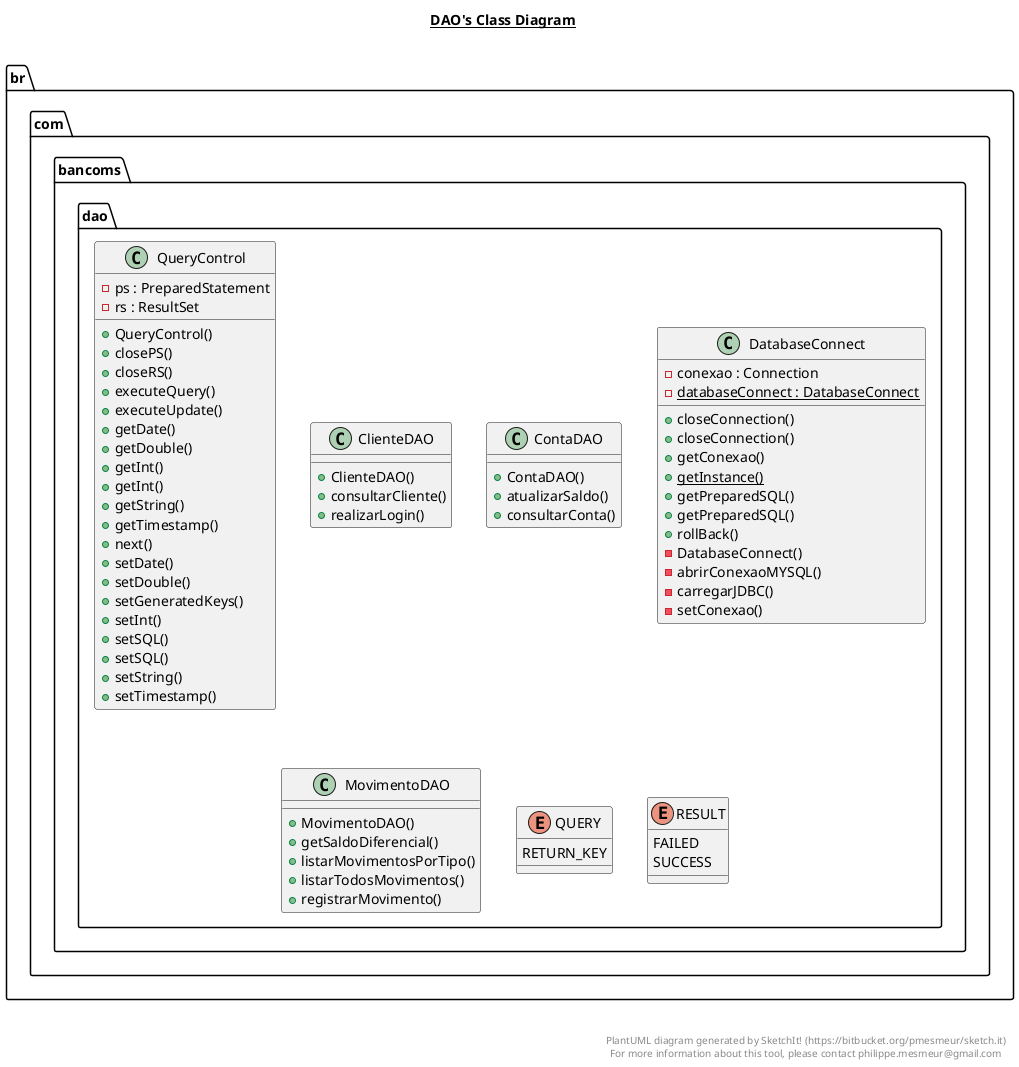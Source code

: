 @startuml

title __DAO's Class Diagram__\n

  namespace br.com.bancoms.dao {
    class br.com.bancoms.dao.ClienteDAO {
        + ClienteDAO()
        + consultarCliente()
        + realizarLogin()
    }
  }
  

  namespace br.com.bancoms.dao {
    class br.com.bancoms.dao.ContaDAO {
        + ContaDAO()
        + atualizarSaldo()
        + consultarConta()
    }
  }
  

  namespace br.com.bancoms.dao {
    class br.com.bancoms.dao.DatabaseConnect {
        - conexao : Connection
        {static} - databaseConnect : DatabaseConnect
        + closeConnection()
        + closeConnection()
        + getConexao()
        {static} + getInstance()
        + getPreparedSQL()
        + getPreparedSQL()
        + rollBack()
        - DatabaseConnect()
        - abrirConexaoMYSQL()
        - carregarJDBC()
        - setConexao()
    }
  }
  

  namespace br.com.bancoms.dao {
    class br.com.bancoms.dao.MovimentoDAO {
        + MovimentoDAO()
        + getSaldoDiferencial()
        + listarMovimentosPorTipo()
        + listarTodosMovimentos()
        + registrarMovimento()
    }
  }
  

  namespace br.com.bancoms.dao {
    class br.com.bancoms.dao.QueryControl {
        - ps : PreparedStatement
        - rs : ResultSet
        + QueryControl()
        + closePS()
        + closeRS()
        + executeQuery()
        + executeUpdate()
        + getDate()
        + getDouble()
        + getInt()
        + getInt()
        + getString()
        + getTimestamp()
        + next()
        + setDate()
        + setDouble()
        + setGeneratedKeys()
        + setInt()
        + setSQL()
        + setSQL()
        + setString()
        + setTimestamp()
    }
  }
  

  namespace br.com.bancoms.dao {
    enum QUERY {
      RETURN_KEY
    }
  }
  

  namespace br.com.bancoms.dao {
    enum RESULT {
      FAILED
      SUCCESS
    }
  }
  

  br.com.bancoms.dao.QueryControl +-down- br.com.bancoms.dao.QueryControl.QUERY
  br.com.bancoms.dao.QueryControl +-down- br.com.bancoms.dao.QueryControl.RESULT


right footer


PlantUML diagram generated by SketchIt! (https://bitbucket.org/pmesmeur/sketch.it)
For more information about this tool, please contact philippe.mesmeur@gmail.com
endfooter

@enduml
